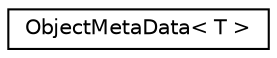 digraph "Graphical Class Hierarchy"
{
 // LATEX_PDF_SIZE
  edge [fontname="Helvetica",fontsize="10",labelfontname="Helvetica",labelfontsize="10"];
  node [fontname="Helvetica",fontsize="10",shape=record];
  rankdir="LR";
  Node0 [label="ObjectMetaData\< T \>",height=0.2,width=0.4,color="black", fillcolor="white", style="filled",URL="$class_object_meta_data.html",tooltip=" "];
}
